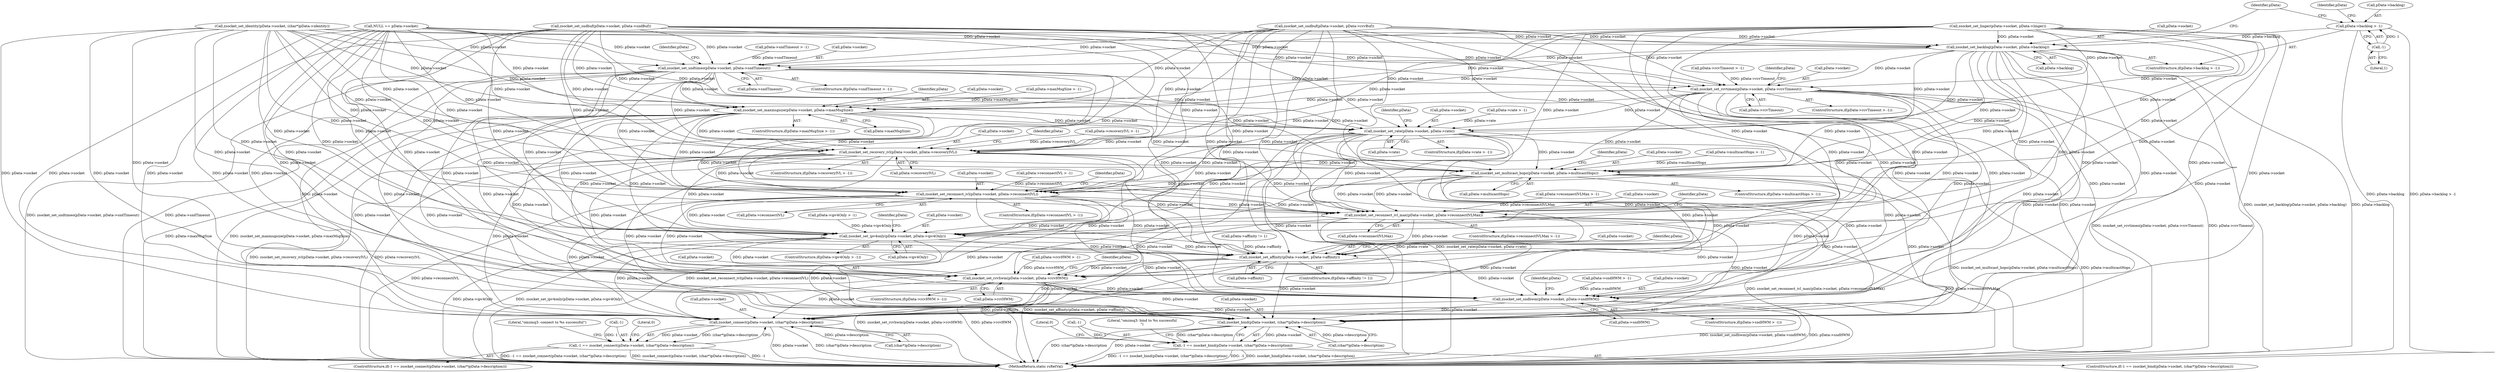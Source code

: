 digraph "1_rsyslog_062d0c671a29f7c6f7dff4a2f1f35df375bbb30b_0@pointer" {
"1000208" [label="(Call,pData->backlog > -1)"];
"1000212" [label="(Call,-1)"];
"1000214" [label="(Call,zsocket_set_backlog(pData->socket, pData->backlog))"];
"1000228" [label="(Call,zsocket_set_sndtimeo(pData->socket, pData->sndTimeout))"];
"1000242" [label="(Call,zsocket_set_rcvtimeo(pData->socket, pData->rcvTimeout))"];
"1000256" [label="(Call,zsocket_set_maxmsgsize(pData->socket, pData->maxMsgSize))"];
"1000270" [label="(Call,zsocket_set_rate(pData->socket, pData->rate))"];
"1000284" [label="(Call,zsocket_set_recovery_ivl(pData->socket, pData->recoveryIVL))"];
"1000298" [label="(Call,zsocket_set_multicast_hops(pData->socket, pData->multicastHops))"];
"1000312" [label="(Call,zsocket_set_reconnect_ivl(pData->socket, pData->reconnectIVL))"];
"1000326" [label="(Call,zsocket_set_reconnect_ivl_max(pData->socket, pData->reconnectIVLMax))"];
"1000340" [label="(Call,zsocket_set_ipv4only(pData->socket, pData->ipv4Only))"];
"1000353" [label="(Call,zsocket_set_affinity(pData->socket, pData->affinity))"];
"1000367" [label="(Call,zsocket_set_rcvhwm(pData->socket, pData->rcvHWM))"];
"1000381" [label="(Call,zsocket_set_sndhwm(pData->socket, pData->sndHWM))"];
"1000399" [label="(Call,zsocket_bind(pData->socket, (char*)pData->description))"];
"1000396" [label="(Call,-1 == zsocket_bind(pData->socket, (char*)pData->description))"];
"1000431" [label="(Call,zsocket_connect(pData->socket, (char*)pData->description))"];
"1000428" [label="(Call,-1 == zsocket_connect(pData->socket, (char*)pData->description))"];
"1000396" [label="(Call,-1 == zsocket_bind(pData->socket, (char*)pData->description))"];
"1000381" [label="(Call,zsocket_set_sndhwm(pData->socket, pData->sndHWM))"];
"1000246" [label="(Call,pData->rcvTimeout)"];
"1000334" [label="(Call,pData->ipv4Only > -1)"];
"1000249" [label="(ControlStructure,if(pData->maxMsgSize > -1))"];
"1000354" [label="(Call,pData->socket)"];
"1000228" [label="(Call,zsocket_set_sndtimeo(pData->socket, pData->sndTimeout))"];
"1000363" [label="(Identifier,pData)"];
"1000330" [label="(Call,pData->reconnectIVLMax)"];
"1000235" [label="(ControlStructure,if(pData->rcvTimeout > -1))"];
"1000266" [label="(Identifier,pData)"];
"1000216" [label="(Identifier,pData)"];
"1000257" [label="(Call,pData->socket)"];
"1000280" [label="(Identifier,pData)"];
"1000340" [label="(Call,zsocket_set_ipv4only(pData->socket, pData->ipv4Only))"];
"1000427" [label="(ControlStructure,if(-1 == zsocket_connect(pData->socket, (char*)pData->description)))"];
"1000212" [label="(Call,-1)"];
"1000236" [label="(Call,pData->rcvTimeout > -1)"];
"1000277" [label="(ControlStructure,if(pData->recoveryIVL > -1))"];
"1000302" [label="(Call,pData->multicastHops)"];
"1000213" [label="(Literal,1)"];
"1000385" [label="(Call,pData->sndHWM)"];
"1000350" [label="(Identifier,pData)"];
"1000400" [label="(Call,pData->socket)"];
"1000320" [label="(Call,pData->reconnectIVLMax > -1)"];
"1000344" [label="(Call,pData->ipv4Only)"];
"1000391" [label="(Identifier,pData)"];
"1000156" [label="(Call,zsocket_set_identity(pData->socket, (char*)pData->identity))"];
"1000242" [label="(Call,zsocket_set_rcvtimeo(pData->socket, pData->rcvTimeout))"];
"1000375" [label="(Call,pData->sndHWM > -1)"];
"1000312" [label="(Call,zsocket_set_reconnect_ivl(pData->socket, pData->reconnectIVL))"];
"1000135" [label="(Call,NULL == pData->socket)"];
"1000284" [label="(Call,zsocket_set_recovery_ivl(pData->socket, pData->recoveryIVL))"];
"1000232" [label="(Call,pData->sndTimeout)"];
"1000209" [label="(Call,pData->backlog)"];
"1000222" [label="(Call,pData->sndTimeout > -1)"];
"1000260" [label="(Call,pData->maxMsgSize)"];
"1000229" [label="(Call,pData->socket)"];
"1000252" [label="(Identifier,pData)"];
"1000274" [label="(Call,pData->rate)"];
"1000442" [label="(Literal,0)"];
"1000298" [label="(Call,zsocket_set_multicast_hops(pData->socket, pData->multicastHops))"];
"1000431" [label="(Call,zsocket_connect(pData->socket, (char*)pData->description))"];
"1000305" [label="(ControlStructure,if(pData->reconnectIVL > -1))"];
"1000207" [label="(ControlStructure,if(pData->backlog > -1))"];
"1000238" [label="(Identifier,pData)"];
"1000341" [label="(Call,pData->socket)"];
"1000263" [label="(ControlStructure,if(pData->rate > -1))"];
"1000214" [label="(Call,zsocket_set_backlog(pData->socket, pData->backlog))"];
"1000285" [label="(Call,pData->socket)"];
"1000256" [label="(Call,zsocket_set_maxmsgsize(pData->socket, pData->maxMsgSize))"];
"1000250" [label="(Call,pData->maxMsgSize > -1)"];
"1000459" [label="(MethodReturn,static rsRetVal)"];
"1000432" [label="(Call,pData->socket)"];
"1000327" [label="(Call,pData->socket)"];
"1000336" [label="(Identifier,pData)"];
"1000353" [label="(Call,zsocket_set_affinity(pData->socket, pData->affinity))"];
"1000395" [label="(ControlStructure,if(-1 == zsocket_bind(pData->socket, (char*)pData->description)))"];
"1000374" [label="(ControlStructure,if(pData->sndHWM > -1))"];
"1000270" [label="(Call,zsocket_set_rate(pData->socket, pData->rate))"];
"1000308" [label="(Identifier,pData)"];
"1000421" [label="(Literal,\"omzmq3: bind to %s successful\n\")"];
"1000347" [label="(ControlStructure,if(pData->affinity != 1))"];
"1000397" [label="(Call,-1)"];
"1000357" [label="(Call,pData->affinity)"];
"1000382" [label="(Call,pData->socket)"];
"1000371" [label="(Call,pData->rcvHWM)"];
"1000367" [label="(Call,zsocket_set_rcvhwm(pData->socket, pData->rcvHWM))"];
"1000326" [label="(Call,zsocket_set_reconnect_ivl_max(pData->socket, pData->reconnectIVLMax))"];
"1000333" [label="(ControlStructure,if(pData->ipv4Only > -1))"];
"1000360" [label="(ControlStructure,if(pData->rcvHWM > -1))"];
"1000403" [label="(Call,(char*)pData->description)"];
"1000243" [label="(Call,pData->socket)"];
"1000299" [label="(Call,pData->socket)"];
"1000291" [label="(ControlStructure,if(pData->multicastHops > -1))"];
"1000361" [label="(Call,pData->rcvHWM > -1)"];
"1000428" [label="(Call,-1 == zsocket_connect(pData->socket, (char*)pData->description))"];
"1000399" [label="(Call,zsocket_bind(pData->socket, (char*)pData->description))"];
"1000294" [label="(Identifier,pData)"];
"1000200" [label="(Call,zsocket_set_linger(pData->socket, pData->linger))"];
"1000348" [label="(Call,pData->affinity != 1)"];
"1000316" [label="(Call,pData->reconnectIVL)"];
"1000186" [label="(Call,zsocket_set_sndbuf(pData->socket, pData->rcvBuf))"];
"1000319" [label="(ControlStructure,if(pData->reconnectIVLMax > -1))"];
"1000172" [label="(Call,zsocket_set_sndbuf(pData->socket, pData->sndBuf))"];
"1000377" [label="(Identifier,pData)"];
"1000221" [label="(ControlStructure,if(pData->sndTimeout > -1))"];
"1000313" [label="(Call,pData->socket)"];
"1000429" [label="(Call,-1)"];
"1000271" [label="(Call,pData->socket)"];
"1000292" [label="(Call,pData->multicastHops > -1)"];
"1000306" [label="(Call,pData->reconnectIVL > -1)"];
"1000453" [label="(Literal,\"omzmq3: connect to %s successful\")"];
"1000224" [label="(Identifier,pData)"];
"1000288" [label="(Call,pData->recoveryIVL)"];
"1000322" [label="(Identifier,pData)"];
"1000264" [label="(Call,pData->rate > -1)"];
"1000278" [label="(Call,pData->recoveryIVL > -1)"];
"1000410" [label="(Literal,0)"];
"1000208" [label="(Call,pData->backlog > -1)"];
"1000218" [label="(Call,pData->backlog)"];
"1000435" [label="(Call,(char*)pData->description)"];
"1000368" [label="(Call,pData->socket)"];
"1000215" [label="(Call,pData->socket)"];
"1000208" -> "1000207"  [label="AST: "];
"1000208" -> "1000212"  [label="CFG: "];
"1000209" -> "1000208"  [label="AST: "];
"1000212" -> "1000208"  [label="AST: "];
"1000216" -> "1000208"  [label="CFG: "];
"1000224" -> "1000208"  [label="CFG: "];
"1000208" -> "1000459"  [label="DDG: pData->backlog"];
"1000208" -> "1000459"  [label="DDG: pData->backlog > -1"];
"1000212" -> "1000208"  [label="DDG: 1"];
"1000208" -> "1000214"  [label="DDG: pData->backlog"];
"1000212" -> "1000213"  [label="CFG: "];
"1000213" -> "1000212"  [label="AST: "];
"1000214" -> "1000207"  [label="AST: "];
"1000214" -> "1000218"  [label="CFG: "];
"1000215" -> "1000214"  [label="AST: "];
"1000218" -> "1000214"  [label="AST: "];
"1000224" -> "1000214"  [label="CFG: "];
"1000214" -> "1000459"  [label="DDG: zsocket_set_backlog(pData->socket, pData->backlog)"];
"1000214" -> "1000459"  [label="DDG: pData->backlog"];
"1000186" -> "1000214"  [label="DDG: pData->socket"];
"1000200" -> "1000214"  [label="DDG: pData->socket"];
"1000156" -> "1000214"  [label="DDG: pData->socket"];
"1000172" -> "1000214"  [label="DDG: pData->socket"];
"1000135" -> "1000214"  [label="DDG: pData->socket"];
"1000214" -> "1000228"  [label="DDG: pData->socket"];
"1000214" -> "1000242"  [label="DDG: pData->socket"];
"1000214" -> "1000256"  [label="DDG: pData->socket"];
"1000214" -> "1000270"  [label="DDG: pData->socket"];
"1000214" -> "1000284"  [label="DDG: pData->socket"];
"1000214" -> "1000298"  [label="DDG: pData->socket"];
"1000214" -> "1000312"  [label="DDG: pData->socket"];
"1000214" -> "1000326"  [label="DDG: pData->socket"];
"1000214" -> "1000340"  [label="DDG: pData->socket"];
"1000214" -> "1000353"  [label="DDG: pData->socket"];
"1000214" -> "1000367"  [label="DDG: pData->socket"];
"1000214" -> "1000381"  [label="DDG: pData->socket"];
"1000214" -> "1000399"  [label="DDG: pData->socket"];
"1000214" -> "1000431"  [label="DDG: pData->socket"];
"1000228" -> "1000221"  [label="AST: "];
"1000228" -> "1000232"  [label="CFG: "];
"1000229" -> "1000228"  [label="AST: "];
"1000232" -> "1000228"  [label="AST: "];
"1000238" -> "1000228"  [label="CFG: "];
"1000228" -> "1000459"  [label="DDG: zsocket_set_sndtimeo(pData->socket, pData->sndTimeout)"];
"1000228" -> "1000459"  [label="DDG: pData->sndTimeout"];
"1000186" -> "1000228"  [label="DDG: pData->socket"];
"1000200" -> "1000228"  [label="DDG: pData->socket"];
"1000156" -> "1000228"  [label="DDG: pData->socket"];
"1000172" -> "1000228"  [label="DDG: pData->socket"];
"1000135" -> "1000228"  [label="DDG: pData->socket"];
"1000222" -> "1000228"  [label="DDG: pData->sndTimeout"];
"1000228" -> "1000242"  [label="DDG: pData->socket"];
"1000228" -> "1000256"  [label="DDG: pData->socket"];
"1000228" -> "1000270"  [label="DDG: pData->socket"];
"1000228" -> "1000284"  [label="DDG: pData->socket"];
"1000228" -> "1000298"  [label="DDG: pData->socket"];
"1000228" -> "1000312"  [label="DDG: pData->socket"];
"1000228" -> "1000326"  [label="DDG: pData->socket"];
"1000228" -> "1000340"  [label="DDG: pData->socket"];
"1000228" -> "1000353"  [label="DDG: pData->socket"];
"1000228" -> "1000367"  [label="DDG: pData->socket"];
"1000228" -> "1000381"  [label="DDG: pData->socket"];
"1000228" -> "1000399"  [label="DDG: pData->socket"];
"1000228" -> "1000431"  [label="DDG: pData->socket"];
"1000242" -> "1000235"  [label="AST: "];
"1000242" -> "1000246"  [label="CFG: "];
"1000243" -> "1000242"  [label="AST: "];
"1000246" -> "1000242"  [label="AST: "];
"1000252" -> "1000242"  [label="CFG: "];
"1000242" -> "1000459"  [label="DDG: zsocket_set_rcvtimeo(pData->socket, pData->rcvTimeout)"];
"1000242" -> "1000459"  [label="DDG: pData->rcvTimeout"];
"1000186" -> "1000242"  [label="DDG: pData->socket"];
"1000200" -> "1000242"  [label="DDG: pData->socket"];
"1000156" -> "1000242"  [label="DDG: pData->socket"];
"1000172" -> "1000242"  [label="DDG: pData->socket"];
"1000135" -> "1000242"  [label="DDG: pData->socket"];
"1000236" -> "1000242"  [label="DDG: pData->rcvTimeout"];
"1000242" -> "1000256"  [label="DDG: pData->socket"];
"1000242" -> "1000270"  [label="DDG: pData->socket"];
"1000242" -> "1000284"  [label="DDG: pData->socket"];
"1000242" -> "1000298"  [label="DDG: pData->socket"];
"1000242" -> "1000312"  [label="DDG: pData->socket"];
"1000242" -> "1000326"  [label="DDG: pData->socket"];
"1000242" -> "1000340"  [label="DDG: pData->socket"];
"1000242" -> "1000353"  [label="DDG: pData->socket"];
"1000242" -> "1000367"  [label="DDG: pData->socket"];
"1000242" -> "1000381"  [label="DDG: pData->socket"];
"1000242" -> "1000399"  [label="DDG: pData->socket"];
"1000242" -> "1000431"  [label="DDG: pData->socket"];
"1000256" -> "1000249"  [label="AST: "];
"1000256" -> "1000260"  [label="CFG: "];
"1000257" -> "1000256"  [label="AST: "];
"1000260" -> "1000256"  [label="AST: "];
"1000266" -> "1000256"  [label="CFG: "];
"1000256" -> "1000459"  [label="DDG: pData->maxMsgSize"];
"1000256" -> "1000459"  [label="DDG: zsocket_set_maxmsgsize(pData->socket, pData->maxMsgSize)"];
"1000186" -> "1000256"  [label="DDG: pData->socket"];
"1000200" -> "1000256"  [label="DDG: pData->socket"];
"1000156" -> "1000256"  [label="DDG: pData->socket"];
"1000172" -> "1000256"  [label="DDG: pData->socket"];
"1000135" -> "1000256"  [label="DDG: pData->socket"];
"1000250" -> "1000256"  [label="DDG: pData->maxMsgSize"];
"1000256" -> "1000270"  [label="DDG: pData->socket"];
"1000256" -> "1000284"  [label="DDG: pData->socket"];
"1000256" -> "1000298"  [label="DDG: pData->socket"];
"1000256" -> "1000312"  [label="DDG: pData->socket"];
"1000256" -> "1000326"  [label="DDG: pData->socket"];
"1000256" -> "1000340"  [label="DDG: pData->socket"];
"1000256" -> "1000353"  [label="DDG: pData->socket"];
"1000256" -> "1000367"  [label="DDG: pData->socket"];
"1000256" -> "1000381"  [label="DDG: pData->socket"];
"1000256" -> "1000399"  [label="DDG: pData->socket"];
"1000256" -> "1000431"  [label="DDG: pData->socket"];
"1000270" -> "1000263"  [label="AST: "];
"1000270" -> "1000274"  [label="CFG: "];
"1000271" -> "1000270"  [label="AST: "];
"1000274" -> "1000270"  [label="AST: "];
"1000280" -> "1000270"  [label="CFG: "];
"1000270" -> "1000459"  [label="DDG: pData->rate"];
"1000270" -> "1000459"  [label="DDG: zsocket_set_rate(pData->socket, pData->rate)"];
"1000186" -> "1000270"  [label="DDG: pData->socket"];
"1000200" -> "1000270"  [label="DDG: pData->socket"];
"1000156" -> "1000270"  [label="DDG: pData->socket"];
"1000172" -> "1000270"  [label="DDG: pData->socket"];
"1000135" -> "1000270"  [label="DDG: pData->socket"];
"1000264" -> "1000270"  [label="DDG: pData->rate"];
"1000270" -> "1000284"  [label="DDG: pData->socket"];
"1000270" -> "1000298"  [label="DDG: pData->socket"];
"1000270" -> "1000312"  [label="DDG: pData->socket"];
"1000270" -> "1000326"  [label="DDG: pData->socket"];
"1000270" -> "1000340"  [label="DDG: pData->socket"];
"1000270" -> "1000353"  [label="DDG: pData->socket"];
"1000270" -> "1000367"  [label="DDG: pData->socket"];
"1000270" -> "1000381"  [label="DDG: pData->socket"];
"1000270" -> "1000399"  [label="DDG: pData->socket"];
"1000270" -> "1000431"  [label="DDG: pData->socket"];
"1000284" -> "1000277"  [label="AST: "];
"1000284" -> "1000288"  [label="CFG: "];
"1000285" -> "1000284"  [label="AST: "];
"1000288" -> "1000284"  [label="AST: "];
"1000294" -> "1000284"  [label="CFG: "];
"1000284" -> "1000459"  [label="DDG: zsocket_set_recovery_ivl(pData->socket, pData->recoveryIVL)"];
"1000284" -> "1000459"  [label="DDG: pData->recoveryIVL"];
"1000186" -> "1000284"  [label="DDG: pData->socket"];
"1000200" -> "1000284"  [label="DDG: pData->socket"];
"1000156" -> "1000284"  [label="DDG: pData->socket"];
"1000172" -> "1000284"  [label="DDG: pData->socket"];
"1000135" -> "1000284"  [label="DDG: pData->socket"];
"1000278" -> "1000284"  [label="DDG: pData->recoveryIVL"];
"1000284" -> "1000298"  [label="DDG: pData->socket"];
"1000284" -> "1000312"  [label="DDG: pData->socket"];
"1000284" -> "1000326"  [label="DDG: pData->socket"];
"1000284" -> "1000340"  [label="DDG: pData->socket"];
"1000284" -> "1000353"  [label="DDG: pData->socket"];
"1000284" -> "1000367"  [label="DDG: pData->socket"];
"1000284" -> "1000381"  [label="DDG: pData->socket"];
"1000284" -> "1000399"  [label="DDG: pData->socket"];
"1000284" -> "1000431"  [label="DDG: pData->socket"];
"1000298" -> "1000291"  [label="AST: "];
"1000298" -> "1000302"  [label="CFG: "];
"1000299" -> "1000298"  [label="AST: "];
"1000302" -> "1000298"  [label="AST: "];
"1000308" -> "1000298"  [label="CFG: "];
"1000298" -> "1000459"  [label="DDG: zsocket_set_multicast_hops(pData->socket, pData->multicastHops)"];
"1000298" -> "1000459"  [label="DDG: pData->multicastHops"];
"1000186" -> "1000298"  [label="DDG: pData->socket"];
"1000200" -> "1000298"  [label="DDG: pData->socket"];
"1000156" -> "1000298"  [label="DDG: pData->socket"];
"1000172" -> "1000298"  [label="DDG: pData->socket"];
"1000135" -> "1000298"  [label="DDG: pData->socket"];
"1000292" -> "1000298"  [label="DDG: pData->multicastHops"];
"1000298" -> "1000312"  [label="DDG: pData->socket"];
"1000298" -> "1000326"  [label="DDG: pData->socket"];
"1000298" -> "1000340"  [label="DDG: pData->socket"];
"1000298" -> "1000353"  [label="DDG: pData->socket"];
"1000298" -> "1000367"  [label="DDG: pData->socket"];
"1000298" -> "1000381"  [label="DDG: pData->socket"];
"1000298" -> "1000399"  [label="DDG: pData->socket"];
"1000298" -> "1000431"  [label="DDG: pData->socket"];
"1000312" -> "1000305"  [label="AST: "];
"1000312" -> "1000316"  [label="CFG: "];
"1000313" -> "1000312"  [label="AST: "];
"1000316" -> "1000312"  [label="AST: "];
"1000322" -> "1000312"  [label="CFG: "];
"1000312" -> "1000459"  [label="DDG: zsocket_set_reconnect_ivl(pData->socket, pData->reconnectIVL)"];
"1000312" -> "1000459"  [label="DDG: pData->reconnectIVL"];
"1000186" -> "1000312"  [label="DDG: pData->socket"];
"1000200" -> "1000312"  [label="DDG: pData->socket"];
"1000156" -> "1000312"  [label="DDG: pData->socket"];
"1000172" -> "1000312"  [label="DDG: pData->socket"];
"1000135" -> "1000312"  [label="DDG: pData->socket"];
"1000306" -> "1000312"  [label="DDG: pData->reconnectIVL"];
"1000312" -> "1000326"  [label="DDG: pData->socket"];
"1000312" -> "1000340"  [label="DDG: pData->socket"];
"1000312" -> "1000353"  [label="DDG: pData->socket"];
"1000312" -> "1000367"  [label="DDG: pData->socket"];
"1000312" -> "1000381"  [label="DDG: pData->socket"];
"1000312" -> "1000399"  [label="DDG: pData->socket"];
"1000312" -> "1000431"  [label="DDG: pData->socket"];
"1000326" -> "1000319"  [label="AST: "];
"1000326" -> "1000330"  [label="CFG: "];
"1000327" -> "1000326"  [label="AST: "];
"1000330" -> "1000326"  [label="AST: "];
"1000336" -> "1000326"  [label="CFG: "];
"1000326" -> "1000459"  [label="DDG: zsocket_set_reconnect_ivl_max(pData->socket, pData->reconnectIVLMax)"];
"1000326" -> "1000459"  [label="DDG: pData->reconnectIVLMax"];
"1000186" -> "1000326"  [label="DDG: pData->socket"];
"1000200" -> "1000326"  [label="DDG: pData->socket"];
"1000156" -> "1000326"  [label="DDG: pData->socket"];
"1000172" -> "1000326"  [label="DDG: pData->socket"];
"1000135" -> "1000326"  [label="DDG: pData->socket"];
"1000320" -> "1000326"  [label="DDG: pData->reconnectIVLMax"];
"1000326" -> "1000340"  [label="DDG: pData->socket"];
"1000326" -> "1000353"  [label="DDG: pData->socket"];
"1000326" -> "1000367"  [label="DDG: pData->socket"];
"1000326" -> "1000381"  [label="DDG: pData->socket"];
"1000326" -> "1000399"  [label="DDG: pData->socket"];
"1000326" -> "1000431"  [label="DDG: pData->socket"];
"1000340" -> "1000333"  [label="AST: "];
"1000340" -> "1000344"  [label="CFG: "];
"1000341" -> "1000340"  [label="AST: "];
"1000344" -> "1000340"  [label="AST: "];
"1000350" -> "1000340"  [label="CFG: "];
"1000340" -> "1000459"  [label="DDG: pData->ipv4Only"];
"1000340" -> "1000459"  [label="DDG: zsocket_set_ipv4only(pData->socket, pData->ipv4Only)"];
"1000186" -> "1000340"  [label="DDG: pData->socket"];
"1000200" -> "1000340"  [label="DDG: pData->socket"];
"1000156" -> "1000340"  [label="DDG: pData->socket"];
"1000172" -> "1000340"  [label="DDG: pData->socket"];
"1000135" -> "1000340"  [label="DDG: pData->socket"];
"1000334" -> "1000340"  [label="DDG: pData->ipv4Only"];
"1000340" -> "1000353"  [label="DDG: pData->socket"];
"1000340" -> "1000367"  [label="DDG: pData->socket"];
"1000340" -> "1000381"  [label="DDG: pData->socket"];
"1000340" -> "1000399"  [label="DDG: pData->socket"];
"1000340" -> "1000431"  [label="DDG: pData->socket"];
"1000353" -> "1000347"  [label="AST: "];
"1000353" -> "1000357"  [label="CFG: "];
"1000354" -> "1000353"  [label="AST: "];
"1000357" -> "1000353"  [label="AST: "];
"1000363" -> "1000353"  [label="CFG: "];
"1000353" -> "1000459"  [label="DDG: pData->affinity"];
"1000353" -> "1000459"  [label="DDG: zsocket_set_affinity(pData->socket, pData->affinity)"];
"1000186" -> "1000353"  [label="DDG: pData->socket"];
"1000200" -> "1000353"  [label="DDG: pData->socket"];
"1000156" -> "1000353"  [label="DDG: pData->socket"];
"1000172" -> "1000353"  [label="DDG: pData->socket"];
"1000135" -> "1000353"  [label="DDG: pData->socket"];
"1000348" -> "1000353"  [label="DDG: pData->affinity"];
"1000353" -> "1000367"  [label="DDG: pData->socket"];
"1000353" -> "1000381"  [label="DDG: pData->socket"];
"1000353" -> "1000399"  [label="DDG: pData->socket"];
"1000353" -> "1000431"  [label="DDG: pData->socket"];
"1000367" -> "1000360"  [label="AST: "];
"1000367" -> "1000371"  [label="CFG: "];
"1000368" -> "1000367"  [label="AST: "];
"1000371" -> "1000367"  [label="AST: "];
"1000377" -> "1000367"  [label="CFG: "];
"1000367" -> "1000459"  [label="DDG: zsocket_set_rcvhwm(pData->socket, pData->rcvHWM)"];
"1000367" -> "1000459"  [label="DDG: pData->rcvHWM"];
"1000186" -> "1000367"  [label="DDG: pData->socket"];
"1000200" -> "1000367"  [label="DDG: pData->socket"];
"1000156" -> "1000367"  [label="DDG: pData->socket"];
"1000172" -> "1000367"  [label="DDG: pData->socket"];
"1000135" -> "1000367"  [label="DDG: pData->socket"];
"1000361" -> "1000367"  [label="DDG: pData->rcvHWM"];
"1000367" -> "1000381"  [label="DDG: pData->socket"];
"1000367" -> "1000399"  [label="DDG: pData->socket"];
"1000367" -> "1000431"  [label="DDG: pData->socket"];
"1000381" -> "1000374"  [label="AST: "];
"1000381" -> "1000385"  [label="CFG: "];
"1000382" -> "1000381"  [label="AST: "];
"1000385" -> "1000381"  [label="AST: "];
"1000391" -> "1000381"  [label="CFG: "];
"1000381" -> "1000459"  [label="DDG: zsocket_set_sndhwm(pData->socket, pData->sndHWM)"];
"1000381" -> "1000459"  [label="DDG: pData->sndHWM"];
"1000186" -> "1000381"  [label="DDG: pData->socket"];
"1000200" -> "1000381"  [label="DDG: pData->socket"];
"1000156" -> "1000381"  [label="DDG: pData->socket"];
"1000172" -> "1000381"  [label="DDG: pData->socket"];
"1000135" -> "1000381"  [label="DDG: pData->socket"];
"1000375" -> "1000381"  [label="DDG: pData->sndHWM"];
"1000381" -> "1000399"  [label="DDG: pData->socket"];
"1000381" -> "1000431"  [label="DDG: pData->socket"];
"1000399" -> "1000396"  [label="AST: "];
"1000399" -> "1000403"  [label="CFG: "];
"1000400" -> "1000399"  [label="AST: "];
"1000403" -> "1000399"  [label="AST: "];
"1000396" -> "1000399"  [label="CFG: "];
"1000399" -> "1000459"  [label="DDG: (char*)pData->description"];
"1000399" -> "1000459"  [label="DDG: pData->socket"];
"1000399" -> "1000396"  [label="DDG: pData->socket"];
"1000399" -> "1000396"  [label="DDG: (char*)pData->description"];
"1000186" -> "1000399"  [label="DDG: pData->socket"];
"1000200" -> "1000399"  [label="DDG: pData->socket"];
"1000156" -> "1000399"  [label="DDG: pData->socket"];
"1000172" -> "1000399"  [label="DDG: pData->socket"];
"1000135" -> "1000399"  [label="DDG: pData->socket"];
"1000403" -> "1000399"  [label="DDG: pData->description"];
"1000396" -> "1000395"  [label="AST: "];
"1000397" -> "1000396"  [label="AST: "];
"1000410" -> "1000396"  [label="CFG: "];
"1000421" -> "1000396"  [label="CFG: "];
"1000396" -> "1000459"  [label="DDG: -1 == zsocket_bind(pData->socket, (char*)pData->description)"];
"1000396" -> "1000459"  [label="DDG: -1"];
"1000396" -> "1000459"  [label="DDG: zsocket_bind(pData->socket, (char*)pData->description)"];
"1000397" -> "1000396"  [label="DDG: 1"];
"1000431" -> "1000428"  [label="AST: "];
"1000431" -> "1000435"  [label="CFG: "];
"1000432" -> "1000431"  [label="AST: "];
"1000435" -> "1000431"  [label="AST: "];
"1000428" -> "1000431"  [label="CFG: "];
"1000431" -> "1000459"  [label="DDG: pData->socket"];
"1000431" -> "1000459"  [label="DDG: (char*)pData->description"];
"1000431" -> "1000428"  [label="DDG: pData->socket"];
"1000431" -> "1000428"  [label="DDG: (char*)pData->description"];
"1000186" -> "1000431"  [label="DDG: pData->socket"];
"1000200" -> "1000431"  [label="DDG: pData->socket"];
"1000156" -> "1000431"  [label="DDG: pData->socket"];
"1000172" -> "1000431"  [label="DDG: pData->socket"];
"1000135" -> "1000431"  [label="DDG: pData->socket"];
"1000435" -> "1000431"  [label="DDG: pData->description"];
"1000428" -> "1000427"  [label="AST: "];
"1000429" -> "1000428"  [label="AST: "];
"1000442" -> "1000428"  [label="CFG: "];
"1000453" -> "1000428"  [label="CFG: "];
"1000428" -> "1000459"  [label="DDG: -1 == zsocket_connect(pData->socket, (char*)pData->description)"];
"1000428" -> "1000459"  [label="DDG: zsocket_connect(pData->socket, (char*)pData->description)"];
"1000428" -> "1000459"  [label="DDG: -1"];
"1000429" -> "1000428"  [label="DDG: 1"];
}
